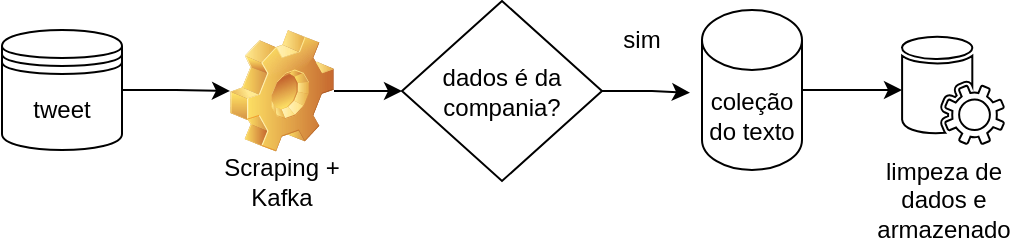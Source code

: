 <mxfile version="26.0.9">
  <diagram name="第 1 页" id="nwxm9E2nYxpSimIKzkp4">
    <mxGraphModel dx="1114" dy="894" grid="1" gridSize="10" guides="1" tooltips="1" connect="1" arrows="1" fold="1" page="1" pageScale="1" pageWidth="827" pageHeight="1169" math="0" shadow="0">
      <root>
        <mxCell id="0" />
        <mxCell id="1" parent="0" />
        <mxCell id="6tReyEFCfbsh4mcByTUG-3" style="edgeStyle=orthogonalEdgeStyle;rounded=0;orthogonalLoop=1;jettySize=auto;html=1;entryX=0;entryY=0.5;entryDx=0;entryDy=0;" parent="1" source="6tReyEFCfbsh4mcByTUG-1" target="6tReyEFCfbsh4mcByTUG-7" edge="1">
          <mxGeometry relative="1" as="geometry">
            <mxPoint x="190" y="360" as="targetPoint" />
          </mxGeometry>
        </mxCell>
        <mxCell id="6tReyEFCfbsh4mcByTUG-1" value="tweet" style="shape=datastore;whiteSpace=wrap;html=1;" parent="1" vertex="1">
          <mxGeometry x="70" y="330" width="60" height="60" as="geometry" />
        </mxCell>
        <mxCell id="u2BcoVAOF5ewJ2jxrvHA-2" style="edgeStyle=orthogonalEdgeStyle;rounded=0;orthogonalLoop=1;jettySize=auto;html=1;" edge="1" parent="1" source="6tReyEFCfbsh4mcByTUG-2" target="u2BcoVAOF5ewJ2jxrvHA-1">
          <mxGeometry relative="1" as="geometry" />
        </mxCell>
        <mxCell id="6tReyEFCfbsh4mcByTUG-2" value="coleção do texto" style="shape=cylinder3;whiteSpace=wrap;html=1;boundedLbl=1;backgroundOutline=1;size=15;" parent="1" vertex="1">
          <mxGeometry x="420" y="320" width="50" height="80" as="geometry" />
        </mxCell>
        <mxCell id="6tReyEFCfbsh4mcByTUG-4" value="dados é da compania?" style="rhombus;whiteSpace=wrap;html=1;" parent="1" vertex="1">
          <mxGeometry x="270" y="315.5" width="100" height="90" as="geometry" />
        </mxCell>
        <mxCell id="6tReyEFCfbsh4mcByTUG-5" style="edgeStyle=orthogonalEdgeStyle;rounded=0;orthogonalLoop=1;jettySize=auto;html=1;entryX=-0.12;entryY=0.517;entryDx=0;entryDy=0;entryPerimeter=0;" parent="1" source="6tReyEFCfbsh4mcByTUG-4" target="6tReyEFCfbsh4mcByTUG-2" edge="1">
          <mxGeometry relative="1" as="geometry" />
        </mxCell>
        <mxCell id="6tReyEFCfbsh4mcByTUG-9" style="edgeStyle=orthogonalEdgeStyle;rounded=0;orthogonalLoop=1;jettySize=auto;html=1;" parent="1" source="6tReyEFCfbsh4mcByTUG-7" target="6tReyEFCfbsh4mcByTUG-4" edge="1">
          <mxGeometry relative="1" as="geometry" />
        </mxCell>
        <mxCell id="6tReyEFCfbsh4mcByTUG-7" value="" style="shape=image;html=1;verticalLabelPosition=bottom;verticalAlign=top;imageAspect=1;aspect=fixed;image=img/clipart/Gear_128x128.png" parent="1" vertex="1">
          <mxGeometry x="184" y="330" width="52" height="61" as="geometry" />
        </mxCell>
        <mxCell id="6tReyEFCfbsh4mcByTUG-8" value="Scraping + Kafka" style="text;html=1;strokeColor=none;fillColor=none;align=center;verticalAlign=middle;whiteSpace=wrap;rounded=0;" parent="1" vertex="1">
          <mxGeometry x="180" y="391" width="60" height="30" as="geometry" />
        </mxCell>
        <mxCell id="6tReyEFCfbsh4mcByTUG-10" value="sim" style="text;html=1;strokeColor=none;fillColor=none;align=center;verticalAlign=middle;whiteSpace=wrap;rounded=0;" parent="1" vertex="1">
          <mxGeometry x="360" y="320" width="60" height="30" as="geometry" />
        </mxCell>
        <mxCell id="u2BcoVAOF5ewJ2jxrvHA-1" value="" style="sketch=0;pointerEvents=1;shadow=0;dashed=0;html=1;labelPosition=center;verticalLabelPosition=bottom;verticalAlign=top;outlineConnect=0;align=center;shape=mxgraph.office.services.central_management_service;" vertex="1" parent="1">
          <mxGeometry x="520" y="333" width="51" height="54" as="geometry" />
        </mxCell>
        <mxCell id="u2BcoVAOF5ewJ2jxrvHA-3" value="limpeza de dados e armazenado" style="text;html=1;align=center;verticalAlign=middle;whiteSpace=wrap;rounded=0;" vertex="1" parent="1">
          <mxGeometry x="511" y="400" width="60" height="30" as="geometry" />
        </mxCell>
      </root>
    </mxGraphModel>
  </diagram>
</mxfile>
